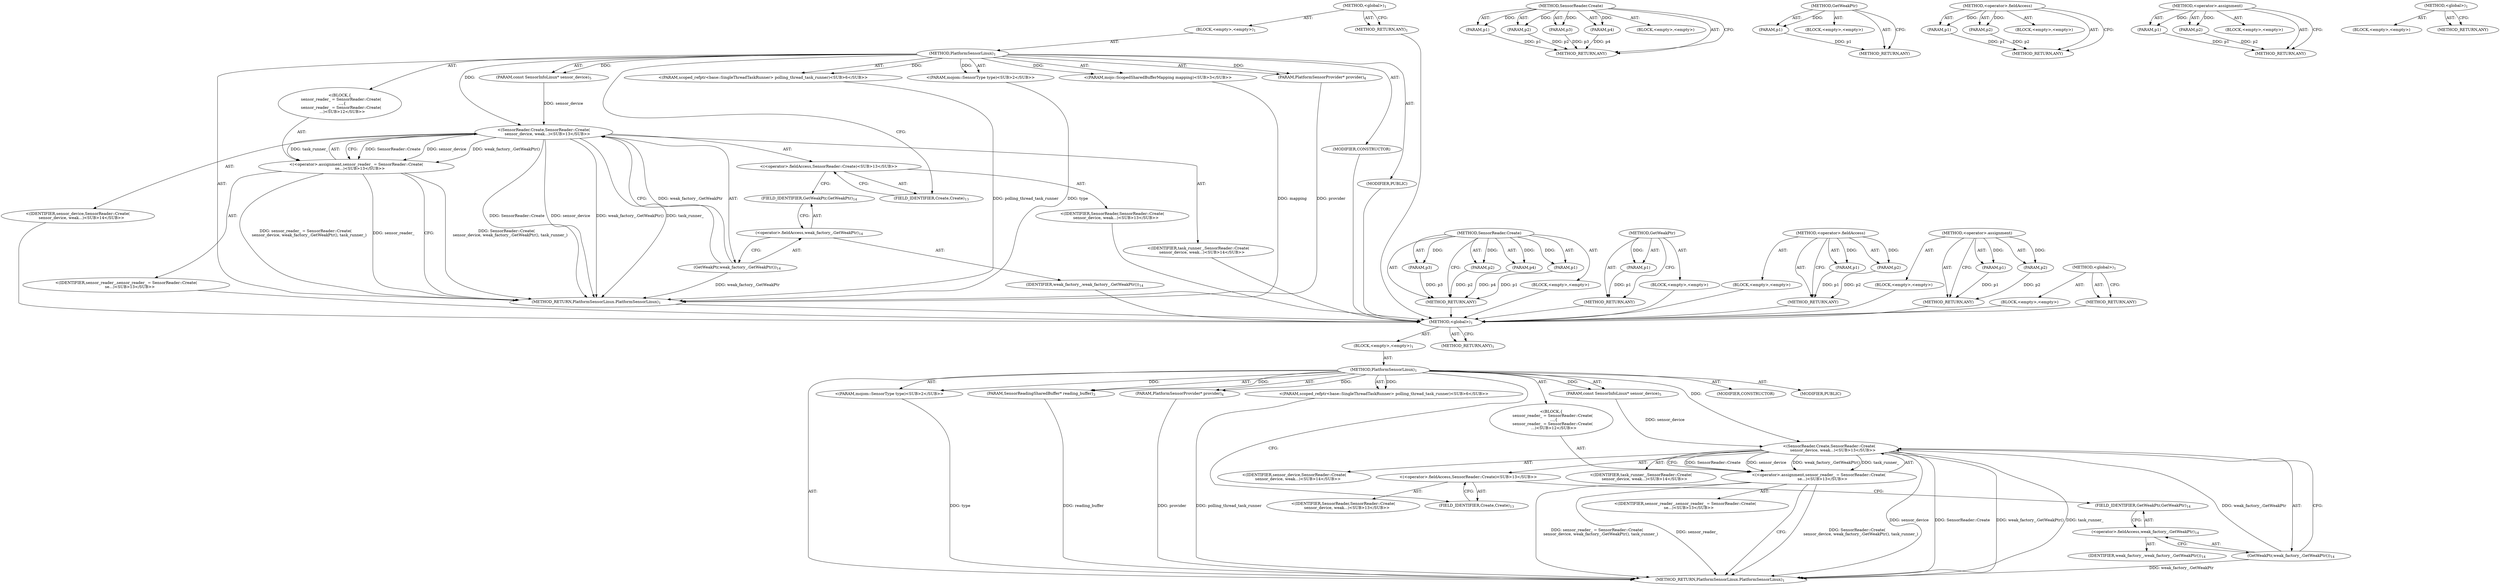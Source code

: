 digraph "&lt;global&gt;" {
vulnerable_6 [label=<(METHOD,&lt;global&gt;)<SUB>1</SUB>>];
vulnerable_7 [label=<(BLOCK,&lt;empty&gt;,&lt;empty&gt;)<SUB>1</SUB>>];
vulnerable_8 [label=<(METHOD,PlatformSensorLinux)<SUB>1</SUB>>];
vulnerable_9 [label="<(PARAM,mojom::SensorType type)<SUB>2</SUB>>"];
vulnerable_10 [label="<(PARAM,mojo::ScopedSharedBufferMapping mapping)<SUB>3</SUB>>"];
vulnerable_11 [label=<(PARAM,PlatformSensorProvider* provider)<SUB>4</SUB>>];
vulnerable_12 [label=<(PARAM,const SensorInfoLinux* sensor_device)<SUB>5</SUB>>];
vulnerable_13 [label="<(PARAM,scoped_refptr&lt;base::SingleThreadTaskRunner&gt; polling_thread_task_runner)<SUB>6</SUB>>"];
vulnerable_14 [label="<(BLOCK,{
  sensor_reader_ = SensorReader::Create(
    ...,{
  sensor_reader_ = SensorReader::Create(
    ...)<SUB>12</SUB>>"];
vulnerable_15 [label="<(&lt;operator&gt;.assignment,sensor_reader_ = SensorReader::Create(
      se...)<SUB>13</SUB>>"];
vulnerable_16 [label="<(IDENTIFIER,sensor_reader_,sensor_reader_ = SensorReader::Create(
      se...)<SUB>13</SUB>>"];
vulnerable_17 [label="<(SensorReader.Create,SensorReader::Create(
      sensor_device, weak...)<SUB>13</SUB>>"];
vulnerable_18 [label="<(&lt;operator&gt;.fieldAccess,SensorReader::Create)<SUB>13</SUB>>"];
vulnerable_19 [label="<(IDENTIFIER,SensorReader,SensorReader::Create(
      sensor_device, weak...)<SUB>13</SUB>>"];
vulnerable_20 [label=<(FIELD_IDENTIFIER,Create,Create)<SUB>13</SUB>>];
vulnerable_21 [label="<(IDENTIFIER,sensor_device,SensorReader::Create(
      sensor_device, weak...)<SUB>14</SUB>>"];
vulnerable_22 [label=<(GetWeakPtr,weak_factory_.GetWeakPtr())<SUB>14</SUB>>];
vulnerable_23 [label=<(&lt;operator&gt;.fieldAccess,weak_factory_.GetWeakPtr)<SUB>14</SUB>>];
vulnerable_24 [label=<(IDENTIFIER,weak_factory_,weak_factory_.GetWeakPtr())<SUB>14</SUB>>];
vulnerable_25 [label=<(FIELD_IDENTIFIER,GetWeakPtr,GetWeakPtr)<SUB>14</SUB>>];
vulnerable_26 [label="<(IDENTIFIER,task_runner_,SensorReader::Create(
      sensor_device, weak...)<SUB>14</SUB>>"];
vulnerable_27 [label=<(MODIFIER,CONSTRUCTOR)>];
vulnerable_28 [label=<(MODIFIER,PUBLIC)>];
vulnerable_29 [label=<(METHOD_RETURN,PlatformSensorLinux.PlatformSensorLinux)<SUB>1</SUB>>];
vulnerable_31 [label=<(METHOD_RETURN,ANY)<SUB>1</SUB>>];
vulnerable_61 [label=<(METHOD,SensorReader.Create)>];
vulnerable_62 [label=<(PARAM,p1)>];
vulnerable_63 [label=<(PARAM,p2)>];
vulnerable_64 [label=<(PARAM,p3)>];
vulnerable_65 [label=<(PARAM,p4)>];
vulnerable_66 [label=<(BLOCK,&lt;empty&gt;,&lt;empty&gt;)>];
vulnerable_67 [label=<(METHOD_RETURN,ANY)>];
vulnerable_73 [label=<(METHOD,GetWeakPtr)>];
vulnerable_74 [label=<(PARAM,p1)>];
vulnerable_75 [label=<(BLOCK,&lt;empty&gt;,&lt;empty&gt;)>];
vulnerable_76 [label=<(METHOD_RETURN,ANY)>];
vulnerable_68 [label=<(METHOD,&lt;operator&gt;.fieldAccess)>];
vulnerable_69 [label=<(PARAM,p1)>];
vulnerable_70 [label=<(PARAM,p2)>];
vulnerable_71 [label=<(BLOCK,&lt;empty&gt;,&lt;empty&gt;)>];
vulnerable_72 [label=<(METHOD_RETURN,ANY)>];
vulnerable_56 [label=<(METHOD,&lt;operator&gt;.assignment)>];
vulnerable_57 [label=<(PARAM,p1)>];
vulnerable_58 [label=<(PARAM,p2)>];
vulnerable_59 [label=<(BLOCK,&lt;empty&gt;,&lt;empty&gt;)>];
vulnerable_60 [label=<(METHOD_RETURN,ANY)>];
vulnerable_50 [label=<(METHOD,&lt;global&gt;)<SUB>1</SUB>>];
vulnerable_51 [label=<(BLOCK,&lt;empty&gt;,&lt;empty&gt;)>];
vulnerable_52 [label=<(METHOD_RETURN,ANY)>];
fixed_6 [label=<(METHOD,&lt;global&gt;)<SUB>1</SUB>>];
fixed_7 [label=<(BLOCK,&lt;empty&gt;,&lt;empty&gt;)<SUB>1</SUB>>];
fixed_8 [label=<(METHOD,PlatformSensorLinux)<SUB>1</SUB>>];
fixed_9 [label="<(PARAM,mojom::SensorType type)<SUB>2</SUB>>"];
fixed_10 [label=<(PARAM,SensorReadingSharedBuffer* reading_buffer)<SUB>3</SUB>>];
fixed_11 [label=<(PARAM,PlatformSensorProvider* provider)<SUB>4</SUB>>];
fixed_12 [label=<(PARAM,const SensorInfoLinux* sensor_device)<SUB>5</SUB>>];
fixed_13 [label="<(PARAM,scoped_refptr&lt;base::SingleThreadTaskRunner&gt; polling_thread_task_runner)<SUB>6</SUB>>"];
fixed_14 [label="<(BLOCK,{
  sensor_reader_ = SensorReader::Create(
    ...,{
  sensor_reader_ = SensorReader::Create(
    ...)<SUB>12</SUB>>"];
fixed_15 [label="<(&lt;operator&gt;.assignment,sensor_reader_ = SensorReader::Create(
      se...)<SUB>13</SUB>>"];
fixed_16 [label="<(IDENTIFIER,sensor_reader_,sensor_reader_ = SensorReader::Create(
      se...)<SUB>13</SUB>>"];
fixed_17 [label="<(SensorReader.Create,SensorReader::Create(
      sensor_device, weak...)<SUB>13</SUB>>"];
fixed_18 [label="<(&lt;operator&gt;.fieldAccess,SensorReader::Create)<SUB>13</SUB>>"];
fixed_19 [label="<(IDENTIFIER,SensorReader,SensorReader::Create(
      sensor_device, weak...)<SUB>13</SUB>>"];
fixed_20 [label=<(FIELD_IDENTIFIER,Create,Create)<SUB>13</SUB>>];
fixed_21 [label="<(IDENTIFIER,sensor_device,SensorReader::Create(
      sensor_device, weak...)<SUB>14</SUB>>"];
fixed_22 [label=<(GetWeakPtr,weak_factory_.GetWeakPtr())<SUB>14</SUB>>];
fixed_23 [label=<(&lt;operator&gt;.fieldAccess,weak_factory_.GetWeakPtr)<SUB>14</SUB>>];
fixed_24 [label=<(IDENTIFIER,weak_factory_,weak_factory_.GetWeakPtr())<SUB>14</SUB>>];
fixed_25 [label=<(FIELD_IDENTIFIER,GetWeakPtr,GetWeakPtr)<SUB>14</SUB>>];
fixed_26 [label="<(IDENTIFIER,task_runner_,SensorReader::Create(
      sensor_device, weak...)<SUB>14</SUB>>"];
fixed_27 [label=<(MODIFIER,CONSTRUCTOR)>];
fixed_28 [label=<(MODIFIER,PUBLIC)>];
fixed_29 [label=<(METHOD_RETURN,PlatformSensorLinux.PlatformSensorLinux)<SUB>1</SUB>>];
fixed_31 [label=<(METHOD_RETURN,ANY)<SUB>1</SUB>>];
fixed_61 [label=<(METHOD,SensorReader.Create)>];
fixed_62 [label=<(PARAM,p1)>];
fixed_63 [label=<(PARAM,p2)>];
fixed_64 [label=<(PARAM,p3)>];
fixed_65 [label=<(PARAM,p4)>];
fixed_66 [label=<(BLOCK,&lt;empty&gt;,&lt;empty&gt;)>];
fixed_67 [label=<(METHOD_RETURN,ANY)>];
fixed_73 [label=<(METHOD,GetWeakPtr)>];
fixed_74 [label=<(PARAM,p1)>];
fixed_75 [label=<(BLOCK,&lt;empty&gt;,&lt;empty&gt;)>];
fixed_76 [label=<(METHOD_RETURN,ANY)>];
fixed_68 [label=<(METHOD,&lt;operator&gt;.fieldAccess)>];
fixed_69 [label=<(PARAM,p1)>];
fixed_70 [label=<(PARAM,p2)>];
fixed_71 [label=<(BLOCK,&lt;empty&gt;,&lt;empty&gt;)>];
fixed_72 [label=<(METHOD_RETURN,ANY)>];
fixed_56 [label=<(METHOD,&lt;operator&gt;.assignment)>];
fixed_57 [label=<(PARAM,p1)>];
fixed_58 [label=<(PARAM,p2)>];
fixed_59 [label=<(BLOCK,&lt;empty&gt;,&lt;empty&gt;)>];
fixed_60 [label=<(METHOD_RETURN,ANY)>];
fixed_50 [label=<(METHOD,&lt;global&gt;)<SUB>1</SUB>>];
fixed_51 [label=<(BLOCK,&lt;empty&gt;,&lt;empty&gt;)>];
fixed_52 [label=<(METHOD_RETURN,ANY)>];
vulnerable_6 -> vulnerable_7  [key=0, label="AST: "];
vulnerable_6 -> vulnerable_31  [key=0, label="AST: "];
vulnerable_6 -> vulnerable_31  [key=1, label="CFG: "];
vulnerable_7 -> vulnerable_8  [key=0, label="AST: "];
vulnerable_8 -> vulnerable_9  [key=0, label="AST: "];
vulnerable_8 -> vulnerable_9  [key=1, label="DDG: "];
vulnerable_8 -> vulnerable_10  [key=0, label="AST: "];
vulnerable_8 -> vulnerable_10  [key=1, label="DDG: "];
vulnerable_8 -> vulnerable_11  [key=0, label="AST: "];
vulnerable_8 -> vulnerable_11  [key=1, label="DDG: "];
vulnerable_8 -> vulnerable_12  [key=0, label="AST: "];
vulnerable_8 -> vulnerable_12  [key=1, label="DDG: "];
vulnerable_8 -> vulnerable_13  [key=0, label="AST: "];
vulnerable_8 -> vulnerable_13  [key=1, label="DDG: "];
vulnerable_8 -> vulnerable_14  [key=0, label="AST: "];
vulnerable_8 -> vulnerable_27  [key=0, label="AST: "];
vulnerable_8 -> vulnerable_28  [key=0, label="AST: "];
vulnerable_8 -> vulnerable_29  [key=0, label="AST: "];
vulnerable_8 -> vulnerable_20  [key=0, label="CFG: "];
vulnerable_8 -> vulnerable_17  [key=0, label="DDG: "];
vulnerable_9 -> vulnerable_29  [key=0, label="DDG: type"];
vulnerable_10 -> vulnerable_29  [key=0, label="DDG: mapping"];
vulnerable_11 -> vulnerable_29  [key=0, label="DDG: provider"];
vulnerable_12 -> vulnerable_17  [key=0, label="DDG: sensor_device"];
vulnerable_13 -> vulnerable_29  [key=0, label="DDG: polling_thread_task_runner"];
vulnerable_14 -> vulnerable_15  [key=0, label="AST: "];
vulnerable_15 -> vulnerable_16  [key=0, label="AST: "];
vulnerable_15 -> vulnerable_17  [key=0, label="AST: "];
vulnerable_15 -> vulnerable_29  [key=0, label="CFG: "];
vulnerable_15 -> vulnerable_29  [key=1, label="DDG: SensorReader::Create(
      sensor_device, weak_factory_.GetWeakPtr(), task_runner_)"];
vulnerable_15 -> vulnerable_29  [key=2, label="DDG: sensor_reader_ = SensorReader::Create(
      sensor_device, weak_factory_.GetWeakPtr(), task_runner_)"];
vulnerable_15 -> vulnerable_29  [key=3, label="DDG: sensor_reader_"];
vulnerable_16 -> fixed_6  [key=0];
vulnerable_17 -> vulnerable_18  [key=0, label="AST: "];
vulnerable_17 -> vulnerable_21  [key=0, label="AST: "];
vulnerable_17 -> vulnerable_22  [key=0, label="AST: "];
vulnerable_17 -> vulnerable_26  [key=0, label="AST: "];
vulnerable_17 -> vulnerable_15  [key=0, label="CFG: "];
vulnerable_17 -> vulnerable_15  [key=1, label="DDG: SensorReader::Create"];
vulnerable_17 -> vulnerable_15  [key=2, label="DDG: sensor_device"];
vulnerable_17 -> vulnerable_15  [key=3, label="DDG: weak_factory_.GetWeakPtr()"];
vulnerable_17 -> vulnerable_15  [key=4, label="DDG: task_runner_"];
vulnerable_17 -> vulnerable_29  [key=0, label="DDG: SensorReader::Create"];
vulnerable_17 -> vulnerable_29  [key=1, label="DDG: sensor_device"];
vulnerable_17 -> vulnerable_29  [key=2, label="DDG: weak_factory_.GetWeakPtr()"];
vulnerable_17 -> vulnerable_29  [key=3, label="DDG: task_runner_"];
vulnerable_18 -> vulnerable_19  [key=0, label="AST: "];
vulnerable_18 -> vulnerable_20  [key=0, label="AST: "];
vulnerable_18 -> vulnerable_25  [key=0, label="CFG: "];
vulnerable_19 -> fixed_6  [key=0];
vulnerable_20 -> vulnerable_18  [key=0, label="CFG: "];
vulnerable_21 -> fixed_6  [key=0];
vulnerable_22 -> vulnerable_23  [key=0, label="AST: "];
vulnerable_22 -> vulnerable_17  [key=0, label="CFG: "];
vulnerable_22 -> vulnerable_17  [key=1, label="DDG: weak_factory_.GetWeakPtr"];
vulnerable_22 -> vulnerable_29  [key=0, label="DDG: weak_factory_.GetWeakPtr"];
vulnerable_23 -> vulnerable_24  [key=0, label="AST: "];
vulnerable_23 -> vulnerable_25  [key=0, label="AST: "];
vulnerable_23 -> vulnerable_22  [key=0, label="CFG: "];
vulnerable_24 -> fixed_6  [key=0];
vulnerable_25 -> vulnerable_23  [key=0, label="CFG: "];
vulnerable_26 -> fixed_6  [key=0];
vulnerable_27 -> fixed_6  [key=0];
vulnerable_28 -> fixed_6  [key=0];
vulnerable_29 -> fixed_6  [key=0];
vulnerable_31 -> fixed_6  [key=0];
vulnerable_61 -> vulnerable_62  [key=0, label="AST: "];
vulnerable_61 -> vulnerable_62  [key=1, label="DDG: "];
vulnerable_61 -> vulnerable_66  [key=0, label="AST: "];
vulnerable_61 -> vulnerable_63  [key=0, label="AST: "];
vulnerable_61 -> vulnerable_63  [key=1, label="DDG: "];
vulnerable_61 -> vulnerable_67  [key=0, label="AST: "];
vulnerable_61 -> vulnerable_67  [key=1, label="CFG: "];
vulnerable_61 -> vulnerable_64  [key=0, label="AST: "];
vulnerable_61 -> vulnerable_64  [key=1, label="DDG: "];
vulnerable_61 -> vulnerable_65  [key=0, label="AST: "];
vulnerable_61 -> vulnerable_65  [key=1, label="DDG: "];
vulnerable_62 -> vulnerable_67  [key=0, label="DDG: p1"];
vulnerable_63 -> vulnerable_67  [key=0, label="DDG: p2"];
vulnerable_64 -> vulnerable_67  [key=0, label="DDG: p3"];
vulnerable_65 -> vulnerable_67  [key=0, label="DDG: p4"];
vulnerable_66 -> fixed_6  [key=0];
vulnerable_67 -> fixed_6  [key=0];
vulnerable_73 -> vulnerable_74  [key=0, label="AST: "];
vulnerable_73 -> vulnerable_74  [key=1, label="DDG: "];
vulnerable_73 -> vulnerable_75  [key=0, label="AST: "];
vulnerable_73 -> vulnerable_76  [key=0, label="AST: "];
vulnerable_73 -> vulnerable_76  [key=1, label="CFG: "];
vulnerable_74 -> vulnerable_76  [key=0, label="DDG: p1"];
vulnerable_75 -> fixed_6  [key=0];
vulnerable_76 -> fixed_6  [key=0];
vulnerable_68 -> vulnerable_69  [key=0, label="AST: "];
vulnerable_68 -> vulnerable_69  [key=1, label="DDG: "];
vulnerable_68 -> vulnerable_71  [key=0, label="AST: "];
vulnerable_68 -> vulnerable_70  [key=0, label="AST: "];
vulnerable_68 -> vulnerable_70  [key=1, label="DDG: "];
vulnerable_68 -> vulnerable_72  [key=0, label="AST: "];
vulnerable_68 -> vulnerable_72  [key=1, label="CFG: "];
vulnerable_69 -> vulnerable_72  [key=0, label="DDG: p1"];
vulnerable_70 -> vulnerable_72  [key=0, label="DDG: p2"];
vulnerable_71 -> fixed_6  [key=0];
vulnerable_72 -> fixed_6  [key=0];
vulnerable_56 -> vulnerable_57  [key=0, label="AST: "];
vulnerable_56 -> vulnerable_57  [key=1, label="DDG: "];
vulnerable_56 -> vulnerable_59  [key=0, label="AST: "];
vulnerable_56 -> vulnerable_58  [key=0, label="AST: "];
vulnerable_56 -> vulnerable_58  [key=1, label="DDG: "];
vulnerable_56 -> vulnerable_60  [key=0, label="AST: "];
vulnerable_56 -> vulnerable_60  [key=1, label="CFG: "];
vulnerable_57 -> vulnerable_60  [key=0, label="DDG: p1"];
vulnerable_58 -> vulnerable_60  [key=0, label="DDG: p2"];
vulnerable_59 -> fixed_6  [key=0];
vulnerable_60 -> fixed_6  [key=0];
vulnerable_50 -> vulnerable_51  [key=0, label="AST: "];
vulnerable_50 -> vulnerable_52  [key=0, label="AST: "];
vulnerable_50 -> vulnerable_52  [key=1, label="CFG: "];
vulnerable_51 -> fixed_6  [key=0];
vulnerable_52 -> fixed_6  [key=0];
fixed_6 -> fixed_7  [key=0, label="AST: "];
fixed_6 -> fixed_31  [key=0, label="AST: "];
fixed_6 -> fixed_31  [key=1, label="CFG: "];
fixed_7 -> fixed_8  [key=0, label="AST: "];
fixed_8 -> fixed_9  [key=0, label="AST: "];
fixed_8 -> fixed_9  [key=1, label="DDG: "];
fixed_8 -> fixed_10  [key=0, label="AST: "];
fixed_8 -> fixed_10  [key=1, label="DDG: "];
fixed_8 -> fixed_11  [key=0, label="AST: "];
fixed_8 -> fixed_11  [key=1, label="DDG: "];
fixed_8 -> fixed_12  [key=0, label="AST: "];
fixed_8 -> fixed_12  [key=1, label="DDG: "];
fixed_8 -> fixed_13  [key=0, label="AST: "];
fixed_8 -> fixed_13  [key=1, label="DDG: "];
fixed_8 -> fixed_14  [key=0, label="AST: "];
fixed_8 -> fixed_27  [key=0, label="AST: "];
fixed_8 -> fixed_28  [key=0, label="AST: "];
fixed_8 -> fixed_29  [key=0, label="AST: "];
fixed_8 -> fixed_20  [key=0, label="CFG: "];
fixed_8 -> fixed_17  [key=0, label="DDG: "];
fixed_9 -> fixed_29  [key=0, label="DDG: type"];
fixed_10 -> fixed_29  [key=0, label="DDG: reading_buffer"];
fixed_11 -> fixed_29  [key=0, label="DDG: provider"];
fixed_12 -> fixed_17  [key=0, label="DDG: sensor_device"];
fixed_13 -> fixed_29  [key=0, label="DDG: polling_thread_task_runner"];
fixed_14 -> fixed_15  [key=0, label="AST: "];
fixed_15 -> fixed_16  [key=0, label="AST: "];
fixed_15 -> fixed_17  [key=0, label="AST: "];
fixed_15 -> fixed_29  [key=0, label="CFG: "];
fixed_15 -> fixed_29  [key=1, label="DDG: SensorReader::Create(
      sensor_device, weak_factory_.GetWeakPtr(), task_runner_)"];
fixed_15 -> fixed_29  [key=2, label="DDG: sensor_reader_ = SensorReader::Create(
      sensor_device, weak_factory_.GetWeakPtr(), task_runner_)"];
fixed_15 -> fixed_29  [key=3, label="DDG: sensor_reader_"];
fixed_17 -> fixed_18  [key=0, label="AST: "];
fixed_17 -> fixed_21  [key=0, label="AST: "];
fixed_17 -> fixed_22  [key=0, label="AST: "];
fixed_17 -> fixed_26  [key=0, label="AST: "];
fixed_17 -> fixed_15  [key=0, label="CFG: "];
fixed_17 -> fixed_15  [key=1, label="DDG: SensorReader::Create"];
fixed_17 -> fixed_15  [key=2, label="DDG: sensor_device"];
fixed_17 -> fixed_15  [key=3, label="DDG: weak_factory_.GetWeakPtr()"];
fixed_17 -> fixed_15  [key=4, label="DDG: task_runner_"];
fixed_17 -> fixed_29  [key=0, label="DDG: SensorReader::Create"];
fixed_17 -> fixed_29  [key=1, label="DDG: sensor_device"];
fixed_17 -> fixed_29  [key=2, label="DDG: weak_factory_.GetWeakPtr()"];
fixed_17 -> fixed_29  [key=3, label="DDG: task_runner_"];
fixed_18 -> fixed_19  [key=0, label="AST: "];
fixed_18 -> fixed_20  [key=0, label="AST: "];
fixed_18 -> fixed_25  [key=0, label="CFG: "];
fixed_20 -> fixed_18  [key=0, label="CFG: "];
fixed_22 -> fixed_23  [key=0, label="AST: "];
fixed_22 -> fixed_17  [key=0, label="CFG: "];
fixed_22 -> fixed_17  [key=1, label="DDG: weak_factory_.GetWeakPtr"];
fixed_22 -> fixed_29  [key=0, label="DDG: weak_factory_.GetWeakPtr"];
fixed_23 -> fixed_24  [key=0, label="AST: "];
fixed_23 -> fixed_25  [key=0, label="AST: "];
fixed_23 -> fixed_22  [key=0, label="CFG: "];
fixed_25 -> fixed_23  [key=0, label="CFG: "];
fixed_61 -> fixed_62  [key=0, label="AST: "];
fixed_61 -> fixed_62  [key=1, label="DDG: "];
fixed_61 -> fixed_66  [key=0, label="AST: "];
fixed_61 -> fixed_63  [key=0, label="AST: "];
fixed_61 -> fixed_63  [key=1, label="DDG: "];
fixed_61 -> fixed_67  [key=0, label="AST: "];
fixed_61 -> fixed_67  [key=1, label="CFG: "];
fixed_61 -> fixed_64  [key=0, label="AST: "];
fixed_61 -> fixed_64  [key=1, label="DDG: "];
fixed_61 -> fixed_65  [key=0, label="AST: "];
fixed_61 -> fixed_65  [key=1, label="DDG: "];
fixed_62 -> fixed_67  [key=0, label="DDG: p1"];
fixed_63 -> fixed_67  [key=0, label="DDG: p2"];
fixed_64 -> fixed_67  [key=0, label="DDG: p3"];
fixed_65 -> fixed_67  [key=0, label="DDG: p4"];
fixed_73 -> fixed_74  [key=0, label="AST: "];
fixed_73 -> fixed_74  [key=1, label="DDG: "];
fixed_73 -> fixed_75  [key=0, label="AST: "];
fixed_73 -> fixed_76  [key=0, label="AST: "];
fixed_73 -> fixed_76  [key=1, label="CFG: "];
fixed_74 -> fixed_76  [key=0, label="DDG: p1"];
fixed_68 -> fixed_69  [key=0, label="AST: "];
fixed_68 -> fixed_69  [key=1, label="DDG: "];
fixed_68 -> fixed_71  [key=0, label="AST: "];
fixed_68 -> fixed_70  [key=0, label="AST: "];
fixed_68 -> fixed_70  [key=1, label="DDG: "];
fixed_68 -> fixed_72  [key=0, label="AST: "];
fixed_68 -> fixed_72  [key=1, label="CFG: "];
fixed_69 -> fixed_72  [key=0, label="DDG: p1"];
fixed_70 -> fixed_72  [key=0, label="DDG: p2"];
fixed_56 -> fixed_57  [key=0, label="AST: "];
fixed_56 -> fixed_57  [key=1, label="DDG: "];
fixed_56 -> fixed_59  [key=0, label="AST: "];
fixed_56 -> fixed_58  [key=0, label="AST: "];
fixed_56 -> fixed_58  [key=1, label="DDG: "];
fixed_56 -> fixed_60  [key=0, label="AST: "];
fixed_56 -> fixed_60  [key=1, label="CFG: "];
fixed_57 -> fixed_60  [key=0, label="DDG: p1"];
fixed_58 -> fixed_60  [key=0, label="DDG: p2"];
fixed_50 -> fixed_51  [key=0, label="AST: "];
fixed_50 -> fixed_52  [key=0, label="AST: "];
fixed_50 -> fixed_52  [key=1, label="CFG: "];
}
